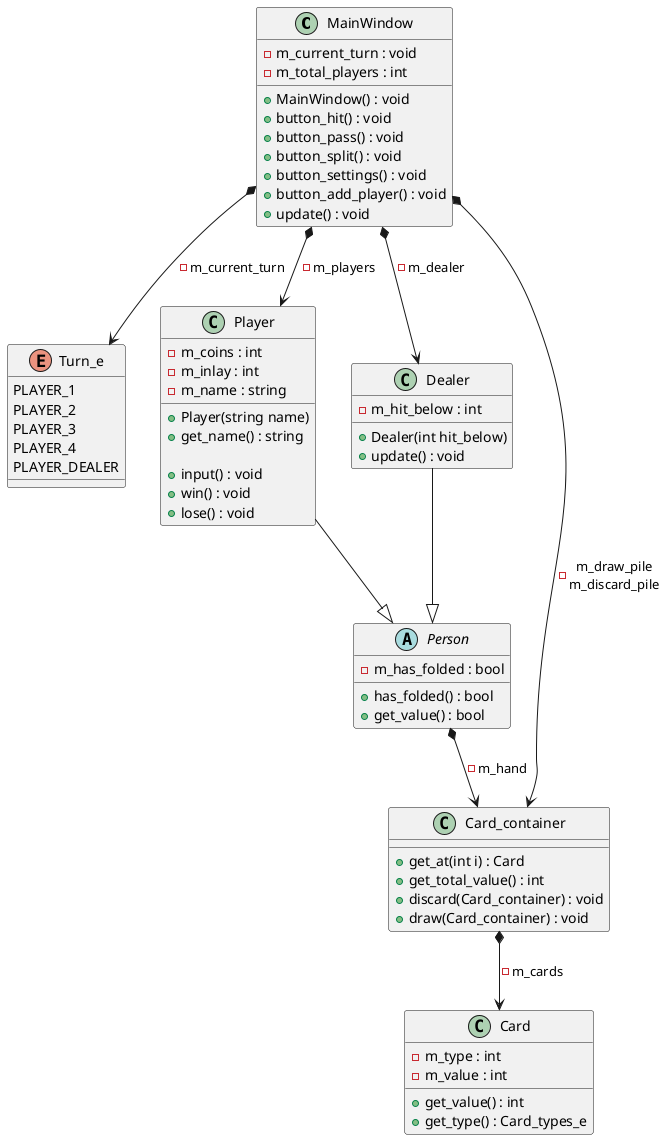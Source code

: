 @startuml class_diagram2

class MainWindow {
    -m_current_turn : void
    -m_total_players : int

    +MainWindow() : void
    +button_hit() : void
    +button_pass() : void
    +button_split() : void
    +button_settings() : void
    +button_add_player() : void


    +update() : void
}

enum Turn_e {
    PLAYER_1
    PLAYER_2
    PLAYER_3
    PLAYER_4
    PLAYER_DEALER
}

abstract Person {
    -m_has_folded : bool

    +has_folded() : bool
    +get_value() : bool
}  

class Player {
    -m_coins : int
    -m_inlay : int
    -m_name : string

    +Player(string name)
    +get_name() : string

    +input() : void
    +win() : void
    +lose() : void
}

class Dealer {
    +Dealer(int hit_below)

    -m_hit_below : int

    +update() : void
}

Player --|> Person
Dealer --|> Person


class Card_container {
    +get_at(int i) : Card
    +get_total_value() : int
    +discard(Card_container) : void
    +draw(Card_container) : void
}

class Card {
    -m_type : int
    -m_value : int
    +get_value() : int
    +get_type() : Card_types_e
}

MainWindow *--> Player : -m_players
MainWindow *--> Dealer : -m_dealer
MainWindow *--> Card_container : -m_draw_pile\nm_discard_pile
MainWindow *--> Turn_e : -m_current_turn

Person *--> Card_container : -m_hand

Card_container *--> Card : -m_cards

@enduml